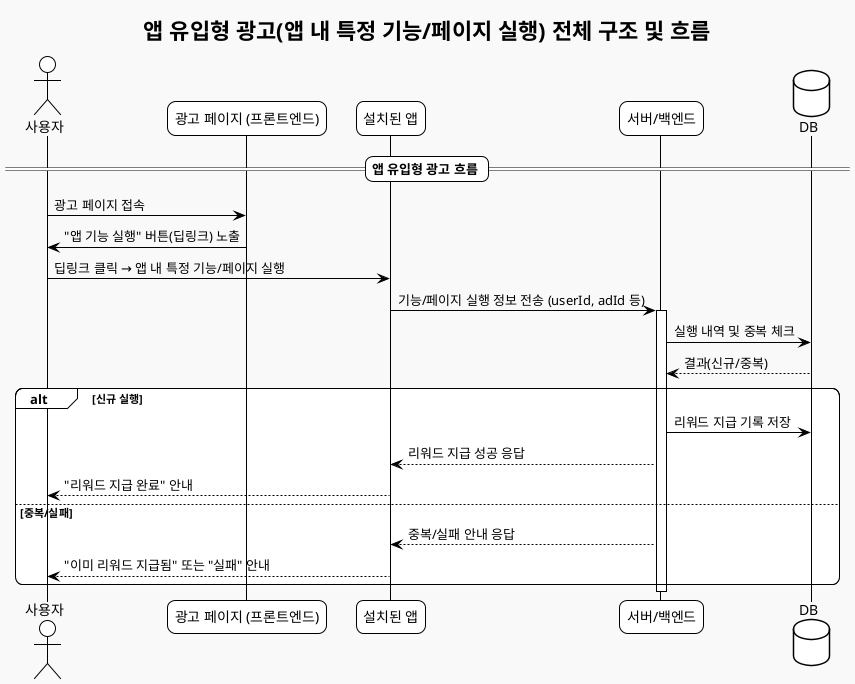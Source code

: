 @startuml
!theme plain
skinparam componentStyle uml2
skinparam shadowing false
skinparam roundcorner 15
skinparam monochrome true
skinparam backgroundColor #F9F9F9
skinparam ArrowColor Black
skinparam ArrowFontColor Black
skinparam defaultFontName "Nanum Gothic"

title 앱 유입형 광고(앱 내 특정 기능/페이지 실행) 전체 구조 및 흐름

actor User as "사용자"
participant "광고 페이지 (프론트엔드)" as AdPage
participant "설치된 앱" as InstalledApp
participant "서버/백엔드" as Server
database "DB" as DB

== 앱 유입형 광고 흐름 ==

User -> AdPage : 광고 페이지 접속
AdPage -> User : "앱 기능 실행" 버튼(딥링크) 노출
User -> InstalledApp : 딥링크 클릭 → 앱 내 특정 기능/페이지 실행
InstalledApp -> Server : 기능/페이지 실행 정보 전송 (userId, adId 등)
activate Server
Server -> DB : 실행 내역 및 중복 체크
DB --> Server : 결과(신규/중복)
alt 신규 실행
    Server -> DB : 리워드 지급 기록 저장
    Server --> InstalledApp : 리워드 지급 성공 응답
    InstalledApp --> User : "리워드 지급 완료" 안내
else 중복/실패
    Server --> InstalledApp : 중복/실패 안내 응답
    InstalledApp --> User : "이미 리워드 지급됨" 또는 "실패" 안내
end
deactivate Server

@enduml
